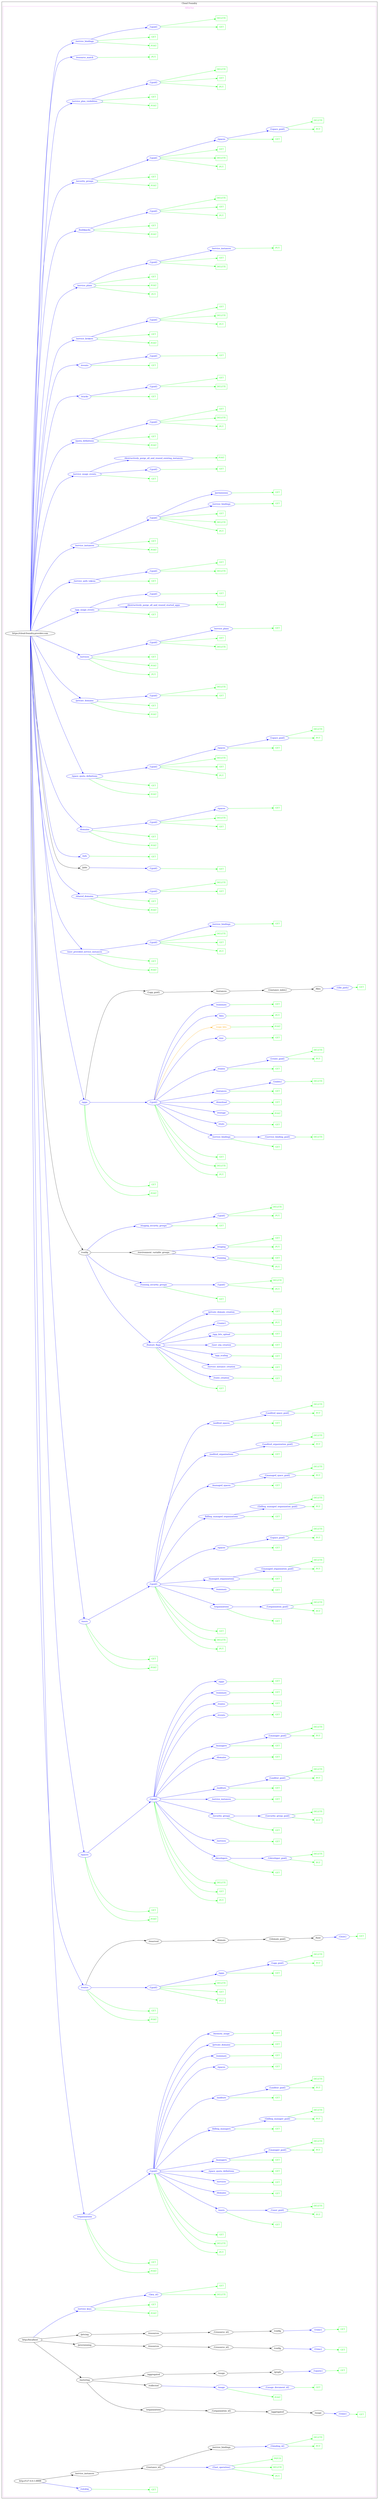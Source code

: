 digraph Cloud_Computing_REST_APIs {
rankdir="LR";
subgraph cluster_0 {
label="Cloud Foundry"
color=black
fontcolor=black
subgraph cluster_1 {
label="AllInOne"
color=violet
fontcolor=violet
subgraph cluster_2 {
label=""
color=white
fontcolor=white
node2 [label="https://cloud-foundry.provider.com", shape="ellipse", color="black", fontcolor="black"]
node2 -> node3 [color="blue", fontcolor="blue"]
subgraph cluster_3 {
label=""
color=white
fontcolor=white
node3 [label="/organizations", shape="ellipse", color="blue", fontcolor="blue"]
node3 -> node4 [color="green", fontcolor="green"]
subgraph cluster_4 {
label=""
color=white
fontcolor=white
node4 [label="POST", shape="box", color="green", fontcolor="green"]
}
node3 -> node5 [color="green", fontcolor="green"]
subgraph cluster_5 {
label=""
color=white
fontcolor=white
node5 [label="GET", shape="box", color="green", fontcolor="green"]
}
node3 -> node6 [color="blue", fontcolor="blue"]
subgraph cluster_6 {
label=""
color=white
fontcolor=white
node6 [label="/{guid}", shape="ellipse", color="blue", fontcolor="blue"]
node6 -> node7 [color="green", fontcolor="green"]
subgraph cluster_7 {
label=""
color=white
fontcolor=white
node7 [label="PUT", shape="box", color="green", fontcolor="green"]
}
node6 -> node8 [color="green", fontcolor="green"]
subgraph cluster_8 {
label=""
color=white
fontcolor=white
node8 [label="DELETE", shape="box", color="green", fontcolor="green"]
}
node6 -> node9 [color="green", fontcolor="green"]
subgraph cluster_9 {
label=""
color=white
fontcolor=white
node9 [label="GET", shape="box", color="green", fontcolor="green"]
}
node6 -> node10 [color="blue", fontcolor="blue"]
subgraph cluster_10 {
label=""
color=white
fontcolor=white
node10 [label="/users", shape="ellipse", color="blue", fontcolor="blue"]
node10 -> node11 [color="green", fontcolor="green"]
subgraph cluster_11 {
label=""
color=white
fontcolor=white
node11 [label="GET", shape="box", color="green", fontcolor="green"]
}
node10 -> node12 [color="blue", fontcolor="blue"]
subgraph cluster_12 {
label=""
color=white
fontcolor=white
node12 [label="/{user_guid}", shape="ellipse", color="blue", fontcolor="blue"]
node12 -> node13 [color="green", fontcolor="green"]
subgraph cluster_13 {
label=""
color=white
fontcolor=white
node13 [label="PUT", shape="box", color="green", fontcolor="green"]
}
node12 -> node14 [color="green", fontcolor="green"]
subgraph cluster_14 {
label=""
color=white
fontcolor=white
node14 [label="DELETE", shape="box", color="green", fontcolor="green"]
}
}
}
node6 -> node15 [color="blue", fontcolor="blue"]
subgraph cluster_15 {
label=""
color=white
fontcolor=white
node15 [label="/domains", shape="ellipse", color="blue", fontcolor="blue"]
node15 -> node16 [color="green", fontcolor="green"]
subgraph cluster_16 {
label=""
color=white
fontcolor=white
node16 [label="GET", shape="box", color="green", fontcolor="green"]
}
}
node6 -> node17 [color="blue", fontcolor="blue"]
subgraph cluster_17 {
label=""
color=white
fontcolor=white
node17 [label="/services", shape="ellipse", color="blue", fontcolor="blue"]
node17 -> node18 [color="green", fontcolor="green"]
subgraph cluster_18 {
label=""
color=white
fontcolor=white
node18 [label="GET", shape="box", color="green", fontcolor="green"]
}
}
node6 -> node19 [color="blue", fontcolor="blue"]
subgraph cluster_19 {
label=""
color=white
fontcolor=white
node19 [label="/space_quota_definitions", shape="ellipse", color="blue", fontcolor="blue"]
node19 -> node20 [color="green", fontcolor="green"]
subgraph cluster_20 {
label=""
color=white
fontcolor=white
node20 [label="GET", shape="box", color="green", fontcolor="green"]
}
}
node6 -> node21 [color="blue", fontcolor="blue"]
subgraph cluster_21 {
label=""
color=white
fontcolor=white
node21 [label="/managers", shape="ellipse", color="blue", fontcolor="blue"]
node21 -> node22 [color="green", fontcolor="green"]
subgraph cluster_22 {
label=""
color=white
fontcolor=white
node22 [label="GET", shape="box", color="green", fontcolor="green"]
}
node21 -> node23 [color="blue", fontcolor="blue"]
subgraph cluster_23 {
label=""
color=white
fontcolor=white
node23 [label="/{manager_guid}", shape="ellipse", color="blue", fontcolor="blue"]
node23 -> node24 [color="green", fontcolor="green"]
subgraph cluster_24 {
label=""
color=white
fontcolor=white
node24 [label="PUT", shape="box", color="green", fontcolor="green"]
}
node23 -> node25 [color="green", fontcolor="green"]
subgraph cluster_25 {
label=""
color=white
fontcolor=white
node25 [label="DELETE", shape="box", color="green", fontcolor="green"]
}
}
}
node6 -> node26 [color="blue", fontcolor="blue"]
subgraph cluster_26 {
label=""
color=white
fontcolor=white
node26 [label="/billing_managers", shape="ellipse", color="blue", fontcolor="blue"]
node26 -> node27 [color="green", fontcolor="green"]
subgraph cluster_27 {
label=""
color=white
fontcolor=white
node27 [label="GET", shape="box", color="green", fontcolor="green"]
}
node26 -> node28 [color="blue", fontcolor="blue"]
subgraph cluster_28 {
label=""
color=white
fontcolor=white
node28 [label="/{billing_manager_guid}", shape="ellipse", color="blue", fontcolor="blue"]
node28 -> node29 [color="green", fontcolor="green"]
subgraph cluster_29 {
label=""
color=white
fontcolor=white
node29 [label="PUT", shape="box", color="green", fontcolor="green"]
}
node28 -> node30 [color="green", fontcolor="green"]
subgraph cluster_30 {
label=""
color=white
fontcolor=white
node30 [label="DELETE", shape="box", color="green", fontcolor="green"]
}
}
}
node6 -> node31 [color="blue", fontcolor="blue"]
subgraph cluster_31 {
label=""
color=white
fontcolor=white
node31 [label="/auditors", shape="ellipse", color="blue", fontcolor="blue"]
node31 -> node32 [color="green", fontcolor="green"]
subgraph cluster_32 {
label=""
color=white
fontcolor=white
node32 [label="GET", shape="box", color="green", fontcolor="green"]
}
node31 -> node33 [color="blue", fontcolor="blue"]
subgraph cluster_33 {
label=""
color=white
fontcolor=white
node33 [label="/{auditor_guid}", shape="ellipse", color="blue", fontcolor="blue"]
node33 -> node34 [color="green", fontcolor="green"]
subgraph cluster_34 {
label=""
color=white
fontcolor=white
node34 [label="PUT", shape="box", color="green", fontcolor="green"]
}
node33 -> node35 [color="green", fontcolor="green"]
subgraph cluster_35 {
label=""
color=white
fontcolor=white
node35 [label="DELETE", shape="box", color="green", fontcolor="green"]
}
}
}
node6 -> node36 [color="blue", fontcolor="blue"]
subgraph cluster_36 {
label=""
color=white
fontcolor=white
node36 [label="/spaces", shape="ellipse", color="blue", fontcolor="blue"]
node36 -> node37 [color="green", fontcolor="green"]
subgraph cluster_37 {
label=""
color=white
fontcolor=white
node37 [label="GET", shape="box", color="green", fontcolor="green"]
}
}
node6 -> node38 [color="blue", fontcolor="blue"]
subgraph cluster_38 {
label=""
color=white
fontcolor=white
node38 [label="/summary", shape="ellipse", color="blue", fontcolor="blue"]
node38 -> node39 [color="green", fontcolor="green"]
subgraph cluster_39 {
label=""
color=white
fontcolor=white
node39 [label="GET", shape="box", color="green", fontcolor="green"]
}
}
node6 -> node40 [color="blue", fontcolor="blue"]
subgraph cluster_40 {
label=""
color=white
fontcolor=white
node40 [label="/private_domains", shape="ellipse", color="blue", fontcolor="blue"]
node40 -> node41 [color="green", fontcolor="green"]
subgraph cluster_41 {
label=""
color=white
fontcolor=white
node41 [label="GET", shape="box", color="green", fontcolor="green"]
}
}
node6 -> node42 [color="blue", fontcolor="blue"]
subgraph cluster_42 {
label=""
color=white
fontcolor=white
node42 [label="/memory_usage", shape="ellipse", color="blue", fontcolor="blue"]
node42 -> node43 [color="green", fontcolor="green"]
subgraph cluster_43 {
label=""
color=white
fontcolor=white
node43 [label="GET", shape="box", color="green", fontcolor="green"]
}
}
}
}
node2 -> node44 [color="blue", fontcolor="blue"]
subgraph cluster_44 {
label=""
color=white
fontcolor=white
node44 [label="/routes", shape="ellipse", color="blue", fontcolor="blue"]
node44 -> node45 [color="green", fontcolor="green"]
subgraph cluster_45 {
label=""
color=white
fontcolor=white
node45 [label="POST", shape="box", color="green", fontcolor="green"]
}
node44 -> node46 [color="green", fontcolor="green"]
subgraph cluster_46 {
label=""
color=white
fontcolor=white
node46 [label="GET", shape="box", color="green", fontcolor="green"]
}
node44 -> node47 [color="blue", fontcolor="blue"]
subgraph cluster_47 {
label=""
color=white
fontcolor=white
node47 [label="/{guid}", shape="ellipse", color="blue", fontcolor="blue"]
node47 -> node48 [color="green", fontcolor="green"]
subgraph cluster_48 {
label=""
color=white
fontcolor=white
node48 [label="PUT", shape="box", color="green", fontcolor="green"]
}
node47 -> node49 [color="green", fontcolor="green"]
subgraph cluster_49 {
label=""
color=white
fontcolor=white
node49 [label="GET", shape="box", color="green", fontcolor="green"]
}
node47 -> node50 [color="green", fontcolor="green"]
subgraph cluster_50 {
label=""
color=white
fontcolor=white
node50 [label="DELETE", shape="box", color="green", fontcolor="green"]
}
node47 -> node51 [color="blue", fontcolor="blue"]
subgraph cluster_51 {
label=""
color=white
fontcolor=white
node51 [label="/apps", shape="ellipse", color="blue", fontcolor="blue"]
node51 -> node52 [color="green", fontcolor="green"]
subgraph cluster_52 {
label=""
color=white
fontcolor=white
node52 [label="GET", shape="box", color="green", fontcolor="green"]
}
node51 -> node53 [color="blue", fontcolor="blue"]
subgraph cluster_53 {
label=""
color=white
fontcolor=white
node53 [label="/{app_guid}", shape="ellipse", color="blue", fontcolor="blue"]
node53 -> node54 [color="green", fontcolor="green"]
subgraph cluster_54 {
label=""
color=white
fontcolor=white
node54 [label="PUT", shape="box", color="green", fontcolor="green"]
}
node53 -> node55 [color="green", fontcolor="green"]
subgraph cluster_55 {
label=""
color=white
fontcolor=white
node55 [label="DELETE", shape="box", color="green", fontcolor="green"]
}
}
}
}
node44 -> node56 [color="black", fontcolor="black"]
subgraph cluster_56 {
label=""
color=white
fontcolor=white
node56 [label="/reserved", shape="ellipse", color="black", fontcolor="black"]
node56 -> node57 [color="black", fontcolor="black"]
subgraph cluster_57 {
label=""
color=white
fontcolor=white
node57 [label="/domain", shape="ellipse", color="black", fontcolor="black"]
node57 -> node58 [color="black", fontcolor="black"]
subgraph cluster_58 {
label=""
color=white
fontcolor=white
node58 [label="/{domain_guid}", shape="ellipse", color="black", fontcolor="black"]
node58 -> node59 [color="black", fontcolor="black"]
subgraph cluster_59 {
label=""
color=white
fontcolor=white
node59 [label="/host", shape="ellipse", color="black", fontcolor="black"]
node59 -> node60 [color="blue", fontcolor="blue"]
subgraph cluster_60 {
label=""
color=white
fontcolor=white
node60 [label="/{host}", shape="ellipse", color="blue", fontcolor="blue"]
node60 -> node61 [color="green", fontcolor="green"]
subgraph cluster_61 {
label=""
color=white
fontcolor=white
node61 [label="GET", shape="box", color="green", fontcolor="green"]
}
}
}
}
}
}
}
node2 -> node62 [color="blue", fontcolor="blue"]
subgraph cluster_62 {
label=""
color=white
fontcolor=white
node62 [label="/spaces", shape="ellipse", color="blue", fontcolor="blue"]
node62 -> node63 [color="green", fontcolor="green"]
subgraph cluster_63 {
label=""
color=white
fontcolor=white
node63 [label="POST", shape="box", color="green", fontcolor="green"]
}
node62 -> node64 [color="green", fontcolor="green"]
subgraph cluster_64 {
label=""
color=white
fontcolor=white
node64 [label="GET", shape="box", color="green", fontcolor="green"]
}
node62 -> node65 [color="blue", fontcolor="blue"]
subgraph cluster_65 {
label=""
color=white
fontcolor=white
node65 [label="/{guid}", shape="ellipse", color="blue", fontcolor="blue"]
node65 -> node66 [color="green", fontcolor="green"]
subgraph cluster_66 {
label=""
color=white
fontcolor=white
node66 [label="PUT", shape="box", color="green", fontcolor="green"]
}
node65 -> node67 [color="green", fontcolor="green"]
subgraph cluster_67 {
label=""
color=white
fontcolor=white
node67 [label="GET", shape="box", color="green", fontcolor="green"]
}
node65 -> node68 [color="green", fontcolor="green"]
subgraph cluster_68 {
label=""
color=white
fontcolor=white
node68 [label="DELETE", shape="box", color="green", fontcolor="green"]
}
node65 -> node69 [color="blue", fontcolor="blue"]
subgraph cluster_69 {
label=""
color=white
fontcolor=white
node69 [label="/developers", shape="ellipse", color="blue", fontcolor="blue"]
node69 -> node70 [color="green", fontcolor="green"]
subgraph cluster_70 {
label=""
color=white
fontcolor=white
node70 [label="GET", shape="box", color="green", fontcolor="green"]
}
node69 -> node71 [color="blue", fontcolor="blue"]
subgraph cluster_71 {
label=""
color=white
fontcolor=white
node71 [label="/{developer_guid}", shape="ellipse", color="blue", fontcolor="blue"]
node71 -> node72 [color="green", fontcolor="green"]
subgraph cluster_72 {
label=""
color=white
fontcolor=white
node72 [label="PUT", shape="box", color="green", fontcolor="green"]
}
node71 -> node73 [color="green", fontcolor="green"]
subgraph cluster_73 {
label=""
color=white
fontcolor=white
node73 [label="DELETE", shape="box", color="green", fontcolor="green"]
}
}
}
node65 -> node74 [color="blue", fontcolor="blue"]
subgraph cluster_74 {
label=""
color=white
fontcolor=white
node74 [label="/services", shape="ellipse", color="blue", fontcolor="blue"]
node74 -> node75 [color="green", fontcolor="green"]
subgraph cluster_75 {
label=""
color=white
fontcolor=white
node75 [label="GET", shape="box", color="green", fontcolor="green"]
}
}
node65 -> node76 [color="blue", fontcolor="blue"]
subgraph cluster_76 {
label=""
color=white
fontcolor=white
node76 [label="/security_groups", shape="ellipse", color="blue", fontcolor="blue"]
node76 -> node77 [color="green", fontcolor="green"]
subgraph cluster_77 {
label=""
color=white
fontcolor=white
node77 [label="GET", shape="box", color="green", fontcolor="green"]
}
node76 -> node78 [color="blue", fontcolor="blue"]
subgraph cluster_78 {
label=""
color=white
fontcolor=white
node78 [label="/{security_group_guid}", shape="ellipse", color="blue", fontcolor="blue"]
node78 -> node79 [color="green", fontcolor="green"]
subgraph cluster_79 {
label=""
color=white
fontcolor=white
node79 [label="PUT", shape="box", color="green", fontcolor="green"]
}
node78 -> node80 [color="green", fontcolor="green"]
subgraph cluster_80 {
label=""
color=white
fontcolor=white
node80 [label="DELETE", shape="box", color="green", fontcolor="green"]
}
}
}
node65 -> node81 [color="blue", fontcolor="blue"]
subgraph cluster_81 {
label=""
color=white
fontcolor=white
node81 [label="/service_instances", shape="ellipse", color="blue", fontcolor="blue"]
node81 -> node82 [color="green", fontcolor="green"]
subgraph cluster_82 {
label=""
color=white
fontcolor=white
node82 [label="GET", shape="box", color="green", fontcolor="green"]
}
}
node65 -> node83 [color="blue", fontcolor="blue"]
subgraph cluster_83 {
label=""
color=white
fontcolor=white
node83 [label="/auditors", shape="ellipse", color="blue", fontcolor="blue"]
node83 -> node84 [color="green", fontcolor="green"]
subgraph cluster_84 {
label=""
color=white
fontcolor=white
node84 [label="GET", shape="box", color="green", fontcolor="green"]
}
node83 -> node85 [color="blue", fontcolor="blue"]
subgraph cluster_85 {
label=""
color=white
fontcolor=white
node85 [label="/{auditor_guid}", shape="ellipse", color="blue", fontcolor="blue"]
node85 -> node86 [color="green", fontcolor="green"]
subgraph cluster_86 {
label=""
color=white
fontcolor=white
node86 [label="PUT", shape="box", color="green", fontcolor="green"]
}
node85 -> node87 [color="green", fontcolor="green"]
subgraph cluster_87 {
label=""
color=white
fontcolor=white
node87 [label="DELETE", shape="box", color="green", fontcolor="green"]
}
}
}
node65 -> node88 [color="blue", fontcolor="blue"]
subgraph cluster_88 {
label=""
color=white
fontcolor=white
node88 [label="/domains", shape="ellipse", color="blue", fontcolor="blue"]
node88 -> node89 [color="green", fontcolor="green"]
subgraph cluster_89 {
label=""
color=white
fontcolor=white
node89 [label="GET", shape="box", color="green", fontcolor="green"]
}
}
node65 -> node90 [color="blue", fontcolor="blue"]
subgraph cluster_90 {
label=""
color=white
fontcolor=white
node90 [label="/managers", shape="ellipse", color="blue", fontcolor="blue"]
node90 -> node91 [color="green", fontcolor="green"]
subgraph cluster_91 {
label=""
color=white
fontcolor=white
node91 [label="GET", shape="box", color="green", fontcolor="green"]
}
node90 -> node92 [color="blue", fontcolor="blue"]
subgraph cluster_92 {
label=""
color=white
fontcolor=white
node92 [label="/{manager_guid}", shape="ellipse", color="blue", fontcolor="blue"]
node92 -> node93 [color="green", fontcolor="green"]
subgraph cluster_93 {
label=""
color=white
fontcolor=white
node93 [label="PUT", shape="box", color="green", fontcolor="green"]
}
node92 -> node94 [color="green", fontcolor="green"]
subgraph cluster_94 {
label=""
color=white
fontcolor=white
node94 [label="DELETE", shape="box", color="green", fontcolor="green"]
}
}
}
node65 -> node95 [color="blue", fontcolor="blue"]
subgraph cluster_95 {
label=""
color=white
fontcolor=white
node95 [label="/events", shape="ellipse", color="blue", fontcolor="blue"]
node95 -> node96 [color="green", fontcolor="green"]
subgraph cluster_96 {
label=""
color=white
fontcolor=white
node96 [label="GET", shape="box", color="green", fontcolor="green"]
}
}
node65 -> node97 [color="blue", fontcolor="blue"]
subgraph cluster_97 {
label=""
color=white
fontcolor=white
node97 [label="/routes", shape="ellipse", color="blue", fontcolor="blue"]
node97 -> node98 [color="green", fontcolor="green"]
subgraph cluster_98 {
label=""
color=white
fontcolor=white
node98 [label="GET", shape="box", color="green", fontcolor="green"]
}
}
node65 -> node99 [color="blue", fontcolor="blue"]
subgraph cluster_99 {
label=""
color=white
fontcolor=white
node99 [label="/summary", shape="ellipse", color="blue", fontcolor="blue"]
node99 -> node100 [color="green", fontcolor="green"]
subgraph cluster_100 {
label=""
color=white
fontcolor=white
node100 [label="GET", shape="box", color="green", fontcolor="green"]
}
}
node65 -> node101 [color="blue", fontcolor="blue"]
subgraph cluster_101 {
label=""
color=white
fontcolor=white
node101 [label="/apps", shape="ellipse", color="blue", fontcolor="blue"]
node101 -> node102 [color="green", fontcolor="green"]
subgraph cluster_102 {
label=""
color=white
fontcolor=white
node102 [label="GET", shape="box", color="green", fontcolor="green"]
}
}
}
}
node2 -> node103 [color="blue", fontcolor="blue"]
subgraph cluster_103 {
label=""
color=white
fontcolor=white
node103 [label="/users", shape="ellipse", color="blue", fontcolor="blue"]
node103 -> node104 [color="green", fontcolor="green"]
subgraph cluster_104 {
label=""
color=white
fontcolor=white
node104 [label="POST", shape="box", color="green", fontcolor="green"]
}
node103 -> node105 [color="green", fontcolor="green"]
subgraph cluster_105 {
label=""
color=white
fontcolor=white
node105 [label="GET", shape="box", color="green", fontcolor="green"]
}
node103 -> node106 [color="blue", fontcolor="blue"]
subgraph cluster_106 {
label=""
color=white
fontcolor=white
node106 [label="/{guid}", shape="ellipse", color="blue", fontcolor="blue"]
node106 -> node107 [color="green", fontcolor="green"]
subgraph cluster_107 {
label=""
color=white
fontcolor=white
node107 [label="PUT", shape="box", color="green", fontcolor="green"]
}
node106 -> node108 [color="green", fontcolor="green"]
subgraph cluster_108 {
label=""
color=white
fontcolor=white
node108 [label="DELETE", shape="box", color="green", fontcolor="green"]
}
node106 -> node109 [color="green", fontcolor="green"]
subgraph cluster_109 {
label=""
color=white
fontcolor=white
node109 [label="GET", shape="box", color="green", fontcolor="green"]
}
node106 -> node110 [color="blue", fontcolor="blue"]
subgraph cluster_110 {
label=""
color=white
fontcolor=white
node110 [label="/organizations", shape="ellipse", color="blue", fontcolor="blue"]
node110 -> node111 [color="green", fontcolor="green"]
subgraph cluster_111 {
label=""
color=white
fontcolor=white
node111 [label="GET", shape="box", color="green", fontcolor="green"]
}
node110 -> node112 [color="blue", fontcolor="blue"]
subgraph cluster_112 {
label=""
color=white
fontcolor=white
node112 [label="/{organization_guid}", shape="ellipse", color="blue", fontcolor="blue"]
node112 -> node113 [color="green", fontcolor="green"]
subgraph cluster_113 {
label=""
color=white
fontcolor=white
node113 [label="PUT", shape="box", color="green", fontcolor="green"]
}
node112 -> node114 [color="green", fontcolor="green"]
subgraph cluster_114 {
label=""
color=white
fontcolor=white
node114 [label="DELETE", shape="box", color="green", fontcolor="green"]
}
}
}
node106 -> node115 [color="blue", fontcolor="blue"]
subgraph cluster_115 {
label=""
color=white
fontcolor=white
node115 [label="/summary", shape="ellipse", color="blue", fontcolor="blue"]
node115 -> node116 [color="green", fontcolor="green"]
subgraph cluster_116 {
label=""
color=white
fontcolor=white
node116 [label="GET", shape="box", color="green", fontcolor="green"]
}
}
node106 -> node117 [color="blue", fontcolor="blue"]
subgraph cluster_117 {
label=""
color=white
fontcolor=white
node117 [label="/managed_organizations", shape="ellipse", color="blue", fontcolor="blue"]
node117 -> node118 [color="green", fontcolor="green"]
subgraph cluster_118 {
label=""
color=white
fontcolor=white
node118 [label="GET", shape="box", color="green", fontcolor="green"]
}
node117 -> node119 [color="blue", fontcolor="blue"]
subgraph cluster_119 {
label=""
color=white
fontcolor=white
node119 [label="/{managed_organization_guid}", shape="ellipse", color="blue", fontcolor="blue"]
node119 -> node120 [color="green", fontcolor="green"]
subgraph cluster_120 {
label=""
color=white
fontcolor=white
node120 [label="PUT", shape="box", color="green", fontcolor="green"]
}
node119 -> node121 [color="green", fontcolor="green"]
subgraph cluster_121 {
label=""
color=white
fontcolor=white
node121 [label="DELETE", shape="box", color="green", fontcolor="green"]
}
}
}
node106 -> node122 [color="blue", fontcolor="blue"]
subgraph cluster_122 {
label=""
color=white
fontcolor=white
node122 [label="/spaces", shape="ellipse", color="blue", fontcolor="blue"]
node122 -> node123 [color="green", fontcolor="green"]
subgraph cluster_123 {
label=""
color=white
fontcolor=white
node123 [label="GET", shape="box", color="green", fontcolor="green"]
}
node122 -> node124 [color="blue", fontcolor="blue"]
subgraph cluster_124 {
label=""
color=white
fontcolor=white
node124 [label="/{space_guid}", shape="ellipse", color="blue", fontcolor="blue"]
node124 -> node125 [color="green", fontcolor="green"]
subgraph cluster_125 {
label=""
color=white
fontcolor=white
node125 [label="PUT", shape="box", color="green", fontcolor="green"]
}
node124 -> node126 [color="green", fontcolor="green"]
subgraph cluster_126 {
label=""
color=white
fontcolor=white
node126 [label="DELETE", shape="box", color="green", fontcolor="green"]
}
}
}
node106 -> node127 [color="blue", fontcolor="blue"]
subgraph cluster_127 {
label=""
color=white
fontcolor=white
node127 [label="/billing_managed_organizations", shape="ellipse", color="blue", fontcolor="blue"]
node127 -> node128 [color="green", fontcolor="green"]
subgraph cluster_128 {
label=""
color=white
fontcolor=white
node128 [label="GET", shape="box", color="green", fontcolor="green"]
}
node127 -> node129 [color="blue", fontcolor="blue"]
subgraph cluster_129 {
label=""
color=white
fontcolor=white
node129 [label="/{billing_managed_organization_guid}", shape="ellipse", color="blue", fontcolor="blue"]
node129 -> node130 [color="green", fontcolor="green"]
subgraph cluster_130 {
label=""
color=white
fontcolor=white
node130 [label="PUT", shape="box", color="green", fontcolor="green"]
}
node129 -> node131 [color="green", fontcolor="green"]
subgraph cluster_131 {
label=""
color=white
fontcolor=white
node131 [label="DELETE", shape="box", color="green", fontcolor="green"]
}
}
}
node106 -> node132 [color="blue", fontcolor="blue"]
subgraph cluster_132 {
label=""
color=white
fontcolor=white
node132 [label="/managed_spaces", shape="ellipse", color="blue", fontcolor="blue"]
node132 -> node133 [color="green", fontcolor="green"]
subgraph cluster_133 {
label=""
color=white
fontcolor=white
node133 [label="GET", shape="box", color="green", fontcolor="green"]
}
node132 -> node134 [color="blue", fontcolor="blue"]
subgraph cluster_134 {
label=""
color=white
fontcolor=white
node134 [label="/{managed_space_guid}", shape="ellipse", color="blue", fontcolor="blue"]
node134 -> node135 [color="green", fontcolor="green"]
subgraph cluster_135 {
label=""
color=white
fontcolor=white
node135 [label="PUT", shape="box", color="green", fontcolor="green"]
}
node134 -> node136 [color="green", fontcolor="green"]
subgraph cluster_136 {
label=""
color=white
fontcolor=white
node136 [label="DELETE", shape="box", color="green", fontcolor="green"]
}
}
}
node106 -> node137 [color="blue", fontcolor="blue"]
subgraph cluster_137 {
label=""
color=white
fontcolor=white
node137 [label="/audited_organizations", shape="ellipse", color="blue", fontcolor="blue"]
node137 -> node138 [color="green", fontcolor="green"]
subgraph cluster_138 {
label=""
color=white
fontcolor=white
node138 [label="GET", shape="box", color="green", fontcolor="green"]
}
node137 -> node139 [color="blue", fontcolor="blue"]
subgraph cluster_139 {
label=""
color=white
fontcolor=white
node139 [label="/{audited_organization_guid}", shape="ellipse", color="blue", fontcolor="blue"]
node139 -> node140 [color="green", fontcolor="green"]
subgraph cluster_140 {
label=""
color=white
fontcolor=white
node140 [label="PUT", shape="box", color="green", fontcolor="green"]
}
node139 -> node141 [color="green", fontcolor="green"]
subgraph cluster_141 {
label=""
color=white
fontcolor=white
node141 [label="DELETE", shape="box", color="green", fontcolor="green"]
}
}
}
node106 -> node142 [color="blue", fontcolor="blue"]
subgraph cluster_142 {
label=""
color=white
fontcolor=white
node142 [label="/audited_spaces", shape="ellipse", color="blue", fontcolor="blue"]
node142 -> node143 [color="green", fontcolor="green"]
subgraph cluster_143 {
label=""
color=white
fontcolor=white
node143 [label="GET", shape="box", color="green", fontcolor="green"]
}
node142 -> node144 [color="blue", fontcolor="blue"]
subgraph cluster_144 {
label=""
color=white
fontcolor=white
node144 [label="/{audited_space_guid}", shape="ellipse", color="blue", fontcolor="blue"]
node144 -> node145 [color="green", fontcolor="green"]
subgraph cluster_145 {
label=""
color=white
fontcolor=white
node145 [label="PUT", shape="box", color="green", fontcolor="green"]
}
node144 -> node146 [color="green", fontcolor="green"]
subgraph cluster_146 {
label=""
color=white
fontcolor=white
node146 [label="DELETE", shape="box", color="green", fontcolor="green"]
}
}
}
}
}
node2 -> node147 [color="black", fontcolor="black"]
subgraph cluster_147 {
label=""
color=white
fontcolor=white
node147 [label="/config", shape="ellipse", color="black", fontcolor="black"]
node147 -> node148 [color="blue", fontcolor="blue"]
subgraph cluster_148 {
label=""
color=white
fontcolor=white
node148 [label="/feature_flags", shape="ellipse", color="blue", fontcolor="blue"]
node148 -> node149 [color="green", fontcolor="green"]
subgraph cluster_149 {
label=""
color=white
fontcolor=white
node149 [label="GET", shape="box", color="green", fontcolor="green"]
}
node148 -> node150 [color="blue", fontcolor="blue"]
subgraph cluster_150 {
label=""
color=white
fontcolor=white
node150 [label="/route_creation", shape="ellipse", color="blue", fontcolor="blue"]
node150 -> node151 [color="green", fontcolor="green"]
subgraph cluster_151 {
label=""
color=white
fontcolor=white
node151 [label="GET", shape="box", color="green", fontcolor="green"]
}
}
node148 -> node152 [color="blue", fontcolor="blue"]
subgraph cluster_152 {
label=""
color=white
fontcolor=white
node152 [label="/service_instance_creation", shape="ellipse", color="blue", fontcolor="blue"]
node152 -> node153 [color="green", fontcolor="green"]
subgraph cluster_153 {
label=""
color=white
fontcolor=white
node153 [label="GET", shape="box", color="green", fontcolor="green"]
}
}
node148 -> node154 [color="blue", fontcolor="blue"]
subgraph cluster_154 {
label=""
color=white
fontcolor=white
node154 [label="/app_scaling", shape="ellipse", color="blue", fontcolor="blue"]
node154 -> node155 [color="green", fontcolor="green"]
subgraph cluster_155 {
label=""
color=white
fontcolor=white
node155 [label="GET", shape="box", color="green", fontcolor="green"]
}
}
node148 -> node156 [color="blue", fontcolor="blue"]
subgraph cluster_156 {
label=""
color=white
fontcolor=white
node156 [label="/user_org_creation", shape="ellipse", color="blue", fontcolor="blue"]
node156 -> node157 [color="green", fontcolor="green"]
subgraph cluster_157 {
label=""
color=white
fontcolor=white
node157 [label="GET", shape="box", color="green", fontcolor="green"]
}
}
node148 -> node158 [color="blue", fontcolor="blue"]
subgraph cluster_158 {
label=""
color=white
fontcolor=white
node158 [label="/app_bits_upload", shape="ellipse", color="blue", fontcolor="blue"]
node158 -> node159 [color="green", fontcolor="green"]
subgraph cluster_159 {
label=""
color=white
fontcolor=white
node159 [label="GET", shape="box", color="green", fontcolor="green"]
}
}
node148 -> node160 [color="blue", fontcolor="blue"]
subgraph cluster_160 {
label=""
color=white
fontcolor=white
node160 [label="/{name}", shape="ellipse", color="blue", fontcolor="blue"]
node160 -> node161 [color="green", fontcolor="green"]
subgraph cluster_161 {
label=""
color=white
fontcolor=white
node161 [label="PUT", shape="box", color="green", fontcolor="green"]
}
}
node148 -> node162 [color="blue", fontcolor="blue"]
subgraph cluster_162 {
label=""
color=white
fontcolor=white
node162 [label="/private_domain_creation", shape="ellipse", color="blue", fontcolor="blue"]
node162 -> node163 [color="green", fontcolor="green"]
subgraph cluster_163 {
label=""
color=white
fontcolor=white
node163 [label="GET", shape="box", color="green", fontcolor="green"]
}
}
}
node147 -> node164 [color="blue", fontcolor="blue"]
subgraph cluster_164 {
label=""
color=white
fontcolor=white
node164 [label="/running_security_groups", shape="ellipse", color="blue", fontcolor="blue"]
node164 -> node165 [color="green", fontcolor="green"]
subgraph cluster_165 {
label=""
color=white
fontcolor=white
node165 [label="GET", shape="box", color="green", fontcolor="green"]
}
node164 -> node166 [color="blue", fontcolor="blue"]
subgraph cluster_166 {
label=""
color=white
fontcolor=white
node166 [label="/{guid}", shape="ellipse", color="blue", fontcolor="blue"]
node166 -> node167 [color="green", fontcolor="green"]
subgraph cluster_167 {
label=""
color=white
fontcolor=white
node167 [label="PUT", shape="box", color="green", fontcolor="green"]
}
node166 -> node168 [color="green", fontcolor="green"]
subgraph cluster_168 {
label=""
color=white
fontcolor=white
node168 [label="DELETE", shape="box", color="green", fontcolor="green"]
}
}
}
node147 -> node169 [color="black", fontcolor="black"]
subgraph cluster_169 {
label=""
color=white
fontcolor=white
node169 [label="/environment_variable_groups", shape="ellipse", color="black", fontcolor="black"]
node169 -> node170 [color="blue", fontcolor="blue"]
subgraph cluster_170 {
label=""
color=white
fontcolor=white
node170 [label="/running", shape="ellipse", color="blue", fontcolor="blue"]
node170 -> node171 [color="green", fontcolor="green"]
subgraph cluster_171 {
label=""
color=white
fontcolor=white
node171 [label="PUT", shape="box", color="green", fontcolor="green"]
}
node170 -> node172 [color="green", fontcolor="green"]
subgraph cluster_172 {
label=""
color=white
fontcolor=white
node172 [label="GET", shape="box", color="green", fontcolor="green"]
}
}
node169 -> node173 [color="blue", fontcolor="blue"]
subgraph cluster_173 {
label=""
color=white
fontcolor=white
node173 [label="/staging", shape="ellipse", color="blue", fontcolor="blue"]
node173 -> node174 [color="green", fontcolor="green"]
subgraph cluster_174 {
label=""
color=white
fontcolor=white
node174 [label="PUT", shape="box", color="green", fontcolor="green"]
}
node173 -> node175 [color="green", fontcolor="green"]
subgraph cluster_175 {
label=""
color=white
fontcolor=white
node175 [label="GET", shape="box", color="green", fontcolor="green"]
}
}
}
node147 -> node176 [color="blue", fontcolor="blue"]
subgraph cluster_176 {
label=""
color=white
fontcolor=white
node176 [label="/staging_security_groups", shape="ellipse", color="blue", fontcolor="blue"]
node176 -> node177 [color="green", fontcolor="green"]
subgraph cluster_177 {
label=""
color=white
fontcolor=white
node177 [label="GET", shape="box", color="green", fontcolor="green"]
}
node176 -> node178 [color="blue", fontcolor="blue"]
subgraph cluster_178 {
label=""
color=white
fontcolor=white
node178 [label="/{guid}", shape="ellipse", color="blue", fontcolor="blue"]
node178 -> node179 [color="green", fontcolor="green"]
subgraph cluster_179 {
label=""
color=white
fontcolor=white
node179 [label="PUT", shape="box", color="green", fontcolor="green"]
}
node178 -> node180 [color="green", fontcolor="green"]
subgraph cluster_180 {
label=""
color=white
fontcolor=white
node180 [label="DELETE", shape="box", color="green", fontcolor="green"]
}
}
}
}
node2 -> node181 [color="blue", fontcolor="blue"]
subgraph cluster_181 {
label=""
color=white
fontcolor=white
node181 [label="/apps", shape="ellipse", color="blue", fontcolor="blue"]
node181 -> node182 [color="green", fontcolor="green"]
subgraph cluster_182 {
label=""
color=white
fontcolor=white
node182 [label="POST", shape="box", color="green", fontcolor="green"]
}
node181 -> node183 [color="green", fontcolor="green"]
subgraph cluster_183 {
label=""
color=white
fontcolor=white
node183 [label="GET", shape="box", color="green", fontcolor="green"]
}
node181 -> node184 [color="blue", fontcolor="blue"]
subgraph cluster_184 {
label=""
color=white
fontcolor=white
node184 [label="/{guid}", shape="ellipse", color="blue", fontcolor="blue"]
node184 -> node185 [color="green", fontcolor="green"]
subgraph cluster_185 {
label=""
color=white
fontcolor=white
node185 [label="PUT", shape="box", color="green", fontcolor="green"]
}
node184 -> node186 [color="green", fontcolor="green"]
subgraph cluster_186 {
label=""
color=white
fontcolor=white
node186 [label="DELETE", shape="box", color="green", fontcolor="green"]
}
node184 -> node187 [color="green", fontcolor="green"]
subgraph cluster_187 {
label=""
color=white
fontcolor=white
node187 [label="GET", shape="box", color="green", fontcolor="green"]
}
node184 -> node188 [color="blue", fontcolor="blue"]
subgraph cluster_188 {
label=""
color=white
fontcolor=white
node188 [label="/service_bindings", shape="ellipse", color="blue", fontcolor="blue"]
node188 -> node189 [color="green", fontcolor="green"]
subgraph cluster_189 {
label=""
color=white
fontcolor=white
node189 [label="GET", shape="box", color="green", fontcolor="green"]
}
node188 -> node190 [color="blue", fontcolor="blue"]
subgraph cluster_190 {
label=""
color=white
fontcolor=white
node190 [label="/{service_binding_guid}", shape="ellipse", color="blue", fontcolor="blue"]
node190 -> node191 [color="green", fontcolor="green"]
subgraph cluster_191 {
label=""
color=white
fontcolor=white
node191 [label="DELETE", shape="box", color="green", fontcolor="green"]
}
}
}
node184 -> node192 [color="blue", fontcolor="blue"]
subgraph cluster_192 {
label=""
color=white
fontcolor=white
node192 [label="/stats", shape="ellipse", color="blue", fontcolor="blue"]
node192 -> node193 [color="green", fontcolor="green"]
subgraph cluster_193 {
label=""
color=white
fontcolor=white
node193 [label="GET", shape="box", color="green", fontcolor="green"]
}
}
node184 -> node194 [color="blue", fontcolor="blue"]
subgraph cluster_194 {
label=""
color=white
fontcolor=white
node194 [label="/restage", shape="ellipse", color="blue", fontcolor="blue"]
node194 -> node195 [color="green", fontcolor="green"]
subgraph cluster_195 {
label=""
color=white
fontcolor=white
node195 [label="POST", shape="box", color="green", fontcolor="green"]
}
}
node184 -> node196 [color="blue", fontcolor="blue"]
subgraph cluster_196 {
label=""
color=white
fontcolor=white
node196 [label="/download", shape="ellipse", color="blue", fontcolor="blue"]
node196 -> node197 [color="green", fontcolor="green"]
subgraph cluster_197 {
label=""
color=white
fontcolor=white
node197 [label="GET", shape="box", color="green", fontcolor="green"]
}
}
node184 -> node198 [color="blue", fontcolor="blue"]
subgraph cluster_198 {
label=""
color=white
fontcolor=white
node198 [label="/instances", shape="ellipse", color="blue", fontcolor="blue"]
node198 -> node199 [color="green", fontcolor="green"]
subgraph cluster_199 {
label=""
color=white
fontcolor=white
node199 [label="GET", shape="box", color="green", fontcolor="green"]
}
node198 -> node200 [color="blue", fontcolor="blue"]
subgraph cluster_200 {
label=""
color=white
fontcolor=white
node200 [label="/{index}", shape="ellipse", color="blue", fontcolor="blue"]
node200 -> node201 [color="green", fontcolor="green"]
subgraph cluster_201 {
label=""
color=white
fontcolor=white
node201 [label="DELETE", shape="box", color="green", fontcolor="green"]
}
}
}
node184 -> node202 [color="blue", fontcolor="blue"]
subgraph cluster_202 {
label=""
color=white
fontcolor=white
node202 [label="/routes", shape="ellipse", color="blue", fontcolor="blue"]
node202 -> node203 [color="green", fontcolor="green"]
subgraph cluster_203 {
label=""
color=white
fontcolor=white
node203 [label="GET", shape="box", color="green", fontcolor="green"]
}
node202 -> node204 [color="blue", fontcolor="blue"]
subgraph cluster_204 {
label=""
color=white
fontcolor=white
node204 [label="/{route_guid}", shape="ellipse", color="blue", fontcolor="blue"]
node204 -> node205 [color="green", fontcolor="green"]
subgraph cluster_205 {
label=""
color=white
fontcolor=white
node205 [label="PUT", shape="box", color="green", fontcolor="green"]
}
node204 -> node206 [color="green", fontcolor="green"]
subgraph cluster_206 {
label=""
color=white
fontcolor=white
node206 [label="DELETE", shape="box", color="green", fontcolor="green"]
}
}
}
node184 -> node207 [color="blue", fontcolor="blue"]
subgraph cluster_207 {
label=""
color=white
fontcolor=white
node207 [label="/env", shape="ellipse", color="blue", fontcolor="blue"]
node207 -> node208 [color="green", fontcolor="green"]
subgraph cluster_208 {
label=""
color=white
fontcolor=white
node208 [label="GET", shape="box", color="green", fontcolor="green"]
}
}
node184 -> node209 [color="orange", fontcolor="orange"]
subgraph cluster_209 {
label=""
color=white
fontcolor=white
node209 [label="/copy_bits", shape="octagon", color="orange", fontcolor="orange"]
node209 -> node210 [color="green", fontcolor="green"]
subgraph cluster_210 {
label=""
color=white
fontcolor=white
node210 [label="POST", shape="box", color="green", fontcolor="green"]
}
}
node184 -> node211 [color="blue", fontcolor="blue"]
subgraph cluster_211 {
label=""
color=white
fontcolor=white
node211 [label="/bits", shape="ellipse", color="blue", fontcolor="blue"]
node211 -> node212 [color="green", fontcolor="green"]
subgraph cluster_212 {
label=""
color=white
fontcolor=white
node212 [label="PUT", shape="box", color="green", fontcolor="green"]
}
}
node184 -> node213 [color="blue", fontcolor="blue"]
subgraph cluster_213 {
label=""
color=white
fontcolor=white
node213 [label="/summary", shape="ellipse", color="blue", fontcolor="blue"]
node213 -> node214 [color="green", fontcolor="green"]
subgraph cluster_214 {
label=""
color=white
fontcolor=white
node214 [label="GET", shape="box", color="green", fontcolor="green"]
}
}
}
node181 -> node215 [color="black", fontcolor="black"]
subgraph cluster_215 {
label=""
color=white
fontcolor=white
node215 [label="/{app_guid}", shape="ellipse", color="black", fontcolor="black"]
node215 -> node216 [color="black", fontcolor="black"]
subgraph cluster_216 {
label=""
color=white
fontcolor=white
node216 [label="/instances", shape="ellipse", color="black", fontcolor="black"]
node216 -> node217 [color="black", fontcolor="black"]
subgraph cluster_217 {
label=""
color=white
fontcolor=white
node217 [label="/{instance_index}", shape="ellipse", color="black", fontcolor="black"]
node217 -> node218 [color="black", fontcolor="black"]
subgraph cluster_218 {
label=""
color=white
fontcolor=white
node218 [label="/files", shape="ellipse", color="black", fontcolor="black"]
node218 -> node219 [color="blue", fontcolor="blue"]
subgraph cluster_219 {
label=""
color=white
fontcolor=white
node219 [label="/{file_path}", shape="ellipse", color="blue", fontcolor="blue"]
node219 -> node220 [color="green", fontcolor="green"]
subgraph cluster_220 {
label=""
color=white
fontcolor=white
node220 [label="GET", shape="box", color="green", fontcolor="green"]
}
}
}
}
}
}
}
node2 -> node221 [color="blue", fontcolor="blue"]
subgraph cluster_221 {
label=""
color=white
fontcolor=white
node221 [label="/user_provided_service_instances", shape="ellipse", color="blue", fontcolor="blue"]
node221 -> node222 [color="green", fontcolor="green"]
subgraph cluster_222 {
label=""
color=white
fontcolor=white
node222 [label="POST", shape="box", color="green", fontcolor="green"]
}
node221 -> node223 [color="green", fontcolor="green"]
subgraph cluster_223 {
label=""
color=white
fontcolor=white
node223 [label="GET", shape="box", color="green", fontcolor="green"]
}
node221 -> node224 [color="blue", fontcolor="blue"]
subgraph cluster_224 {
label=""
color=white
fontcolor=white
node224 [label="/{guid}", shape="ellipse", color="blue", fontcolor="blue"]
node224 -> node225 [color="green", fontcolor="green"]
subgraph cluster_225 {
label=""
color=white
fontcolor=white
node225 [label="PUT", shape="box", color="green", fontcolor="green"]
}
node224 -> node226 [color="green", fontcolor="green"]
subgraph cluster_226 {
label=""
color=white
fontcolor=white
node226 [label="GET", shape="box", color="green", fontcolor="green"]
}
node224 -> node227 [color="green", fontcolor="green"]
subgraph cluster_227 {
label=""
color=white
fontcolor=white
node227 [label="DELETE", shape="box", color="green", fontcolor="green"]
}
node224 -> node228 [color="blue", fontcolor="blue"]
subgraph cluster_228 {
label=""
color=white
fontcolor=white
node228 [label="/service_bindings", shape="ellipse", color="blue", fontcolor="blue"]
node228 -> node229 [color="green", fontcolor="green"]
subgraph cluster_229 {
label=""
color=white
fontcolor=white
node229 [label="GET", shape="box", color="green", fontcolor="green"]
}
}
}
}
node2 -> node230 [color="blue", fontcolor="blue"]
subgraph cluster_230 {
label=""
color=white
fontcolor=white
node230 [label="/shared_domains", shape="ellipse", color="blue", fontcolor="blue"]
node230 -> node231 [color="green", fontcolor="green"]
subgraph cluster_231 {
label=""
color=white
fontcolor=white
node231 [label="POST", shape="box", color="green", fontcolor="green"]
}
node230 -> node232 [color="green", fontcolor="green"]
subgraph cluster_232 {
label=""
color=white
fontcolor=white
node232 [label="GET", shape="box", color="green", fontcolor="green"]
}
node230 -> node233 [color="blue", fontcolor="blue"]
subgraph cluster_233 {
label=""
color=white
fontcolor=white
node233 [label="/{guid}", shape="ellipse", color="blue", fontcolor="blue"]
node233 -> node234 [color="green", fontcolor="green"]
subgraph cluster_234 {
label=""
color=white
fontcolor=white
node234 [label="GET", shape="box", color="green", fontcolor="green"]
}
node233 -> node235 [color="green", fontcolor="green"]
subgraph cluster_235 {
label=""
color=white
fontcolor=white
node235 [label="DELETE", shape="box", color="green", fontcolor="green"]
}
}
}
node2 -> node236 [color="black", fontcolor="black"]
subgraph cluster_236 {
label=""
color=white
fontcolor=white
node236 [label="/jobs", shape="ellipse", color="black", fontcolor="black"]
node236 -> node237 [color="blue", fontcolor="blue"]
subgraph cluster_237 {
label=""
color=white
fontcolor=white
node237 [label="/{guid}", shape="ellipse", color="blue", fontcolor="blue"]
node237 -> node238 [color="green", fontcolor="green"]
subgraph cluster_238 {
label=""
color=white
fontcolor=white
node238 [label="GET", shape="box", color="green", fontcolor="green"]
}
}
}
node2 -> node239 [color="blue", fontcolor="blue"]
subgraph cluster_239 {
label=""
color=white
fontcolor=white
node239 [label="/info", shape="ellipse", color="blue", fontcolor="blue"]
node239 -> node240 [color="green", fontcolor="green"]
subgraph cluster_240 {
label=""
color=white
fontcolor=white
node240 [label="GET", shape="box", color="green", fontcolor="green"]
}
}
node2 -> node241 [color="blue", fontcolor="blue"]
subgraph cluster_241 {
label=""
color=white
fontcolor=white
node241 [label="/domains", shape="ellipse", color="blue", fontcolor="blue"]
node241 -> node242 [color="green", fontcolor="green"]
subgraph cluster_242 {
label=""
color=white
fontcolor=white
node242 [label="POST", shape="box", color="green", fontcolor="green"]
}
node241 -> node243 [color="green", fontcolor="green"]
subgraph cluster_243 {
label=""
color=white
fontcolor=white
node243 [label="GET", shape="box", color="green", fontcolor="green"]
}
node241 -> node244 [color="blue", fontcolor="blue"]
subgraph cluster_244 {
label=""
color=white
fontcolor=white
node244 [label="/{guid}", shape="ellipse", color="blue", fontcolor="blue"]
node244 -> node245 [color="green", fontcolor="green"]
subgraph cluster_245 {
label=""
color=white
fontcolor=white
node245 [label="GET", shape="box", color="green", fontcolor="green"]
}
node244 -> node246 [color="green", fontcolor="green"]
subgraph cluster_246 {
label=""
color=white
fontcolor=white
node246 [label="DELETE", shape="box", color="green", fontcolor="green"]
}
node244 -> node247 [color="blue", fontcolor="blue"]
subgraph cluster_247 {
label=""
color=white
fontcolor=white
node247 [label="/spaces", shape="ellipse", color="blue", fontcolor="blue"]
node247 -> node248 [color="green", fontcolor="green"]
subgraph cluster_248 {
label=""
color=white
fontcolor=white
node248 [label="GET", shape="box", color="green", fontcolor="green"]
}
}
}
}
node2 -> node249 [color="blue", fontcolor="blue"]
subgraph cluster_249 {
label=""
color=white
fontcolor=white
node249 [label="/space_quota_definitions", shape="ellipse", color="blue", fontcolor="blue"]
node249 -> node250 [color="green", fontcolor="green"]
subgraph cluster_250 {
label=""
color=white
fontcolor=white
node250 [label="POST", shape="box", color="green", fontcolor="green"]
}
node249 -> node251 [color="green", fontcolor="green"]
subgraph cluster_251 {
label=""
color=white
fontcolor=white
node251 [label="GET", shape="box", color="green", fontcolor="green"]
}
node249 -> node252 [color="blue", fontcolor="blue"]
subgraph cluster_252 {
label=""
color=white
fontcolor=white
node252 [label="/{guid}", shape="ellipse", color="blue", fontcolor="blue"]
node252 -> node253 [color="green", fontcolor="green"]
subgraph cluster_253 {
label=""
color=white
fontcolor=white
node253 [label="PUT", shape="box", color="green", fontcolor="green"]
}
node252 -> node254 [color="green", fontcolor="green"]
subgraph cluster_254 {
label=""
color=white
fontcolor=white
node254 [label="GET", shape="box", color="green", fontcolor="green"]
}
node252 -> node255 [color="green", fontcolor="green"]
subgraph cluster_255 {
label=""
color=white
fontcolor=white
node255 [label="DELETE", shape="box", color="green", fontcolor="green"]
}
node252 -> node256 [color="blue", fontcolor="blue"]
subgraph cluster_256 {
label=""
color=white
fontcolor=white
node256 [label="/spaces", shape="ellipse", color="blue", fontcolor="blue"]
node256 -> node257 [color="green", fontcolor="green"]
subgraph cluster_257 {
label=""
color=white
fontcolor=white
node257 [label="GET", shape="box", color="green", fontcolor="green"]
}
node256 -> node258 [color="blue", fontcolor="blue"]
subgraph cluster_258 {
label=""
color=white
fontcolor=white
node258 [label="/{space_guid}", shape="ellipse", color="blue", fontcolor="blue"]
node258 -> node259 [color="green", fontcolor="green"]
subgraph cluster_259 {
label=""
color=white
fontcolor=white
node259 [label="PUT", shape="box", color="green", fontcolor="green"]
}
node258 -> node260 [color="green", fontcolor="green"]
subgraph cluster_260 {
label=""
color=white
fontcolor=white
node260 [label="DELETE", shape="box", color="green", fontcolor="green"]
}
}
}
}
}
node2 -> node261 [color="blue", fontcolor="blue"]
subgraph cluster_261 {
label=""
color=white
fontcolor=white
node261 [label="/private_domains", shape="ellipse", color="blue", fontcolor="blue"]
node261 -> node262 [color="green", fontcolor="green"]
subgraph cluster_262 {
label=""
color=white
fontcolor=white
node262 [label="POST", shape="box", color="green", fontcolor="green"]
}
node261 -> node263 [color="green", fontcolor="green"]
subgraph cluster_263 {
label=""
color=white
fontcolor=white
node263 [label="GET", shape="box", color="green", fontcolor="green"]
}
node261 -> node264 [color="blue", fontcolor="blue"]
subgraph cluster_264 {
label=""
color=white
fontcolor=white
node264 [label="/{guid}", shape="ellipse", color="blue", fontcolor="blue"]
node264 -> node265 [color="green", fontcolor="green"]
subgraph cluster_265 {
label=""
color=white
fontcolor=white
node265 [label="GET", shape="box", color="green", fontcolor="green"]
}
node264 -> node266 [color="green", fontcolor="green"]
subgraph cluster_266 {
label=""
color=white
fontcolor=white
node266 [label="DELETE", shape="box", color="green", fontcolor="green"]
}
}
}
node2 -> node267 [color="blue", fontcolor="blue"]
subgraph cluster_267 {
label=""
color=white
fontcolor=white
node267 [label="/services", shape="ellipse", color="blue", fontcolor="blue"]
node267 -> node268 [color="green", fontcolor="green"]
subgraph cluster_268 {
label=""
color=white
fontcolor=white
node268 [label="PUT", shape="box", color="green", fontcolor="green"]
}
node267 -> node269 [color="green", fontcolor="green"]
subgraph cluster_269 {
label=""
color=white
fontcolor=white
node269 [label="POST", shape="box", color="green", fontcolor="green"]
}
node267 -> node270 [color="green", fontcolor="green"]
subgraph cluster_270 {
label=""
color=white
fontcolor=white
node270 [label="GET", shape="box", color="green", fontcolor="green"]
}
node267 -> node271 [color="blue", fontcolor="blue"]
subgraph cluster_271 {
label=""
color=white
fontcolor=white
node271 [label="/{guid}", shape="ellipse", color="blue", fontcolor="blue"]
node271 -> node272 [color="green", fontcolor="green"]
subgraph cluster_272 {
label=""
color=white
fontcolor=white
node272 [label="DELETE", shape="box", color="green", fontcolor="green"]
}
node271 -> node273 [color="green", fontcolor="green"]
subgraph cluster_273 {
label=""
color=white
fontcolor=white
node273 [label="GET", shape="box", color="green", fontcolor="green"]
}
node271 -> node274 [color="blue", fontcolor="blue"]
subgraph cluster_274 {
label=""
color=white
fontcolor=white
node274 [label="/service_plans", shape="ellipse", color="blue", fontcolor="blue"]
node274 -> node275 [color="green", fontcolor="green"]
subgraph cluster_275 {
label=""
color=white
fontcolor=white
node275 [label="GET", shape="box", color="green", fontcolor="green"]
}
}
}
}
node2 -> node276 [color="blue", fontcolor="blue"]
subgraph cluster_276 {
label=""
color=white
fontcolor=white
node276 [label="/app_usage_events", shape="ellipse", color="blue", fontcolor="blue"]
node276 -> node277 [color="green", fontcolor="green"]
subgraph cluster_277 {
label=""
color=white
fontcolor=white
node277 [label="GET", shape="box", color="green", fontcolor="green"]
}
node276 -> node278 [color="blue", fontcolor="blue"]
subgraph cluster_278 {
label=""
color=white
fontcolor=white
node278 [label="/destructively_purge_all_and_reseed_started_apps", shape="ellipse", color="blue", fontcolor="blue"]
node278 -> node279 [color="green", fontcolor="green"]
subgraph cluster_279 {
label=""
color=white
fontcolor=white
node279 [label="POST", shape="box", color="green", fontcolor="green"]
}
}
node276 -> node280 [color="blue", fontcolor="blue"]
subgraph cluster_280 {
label=""
color=white
fontcolor=white
node280 [label="/{guid}", shape="ellipse", color="blue", fontcolor="blue"]
node280 -> node281 [color="green", fontcolor="green"]
subgraph cluster_281 {
label=""
color=white
fontcolor=white
node281 [label="GET", shape="box", color="green", fontcolor="green"]
}
}
}
node2 -> node282 [color="blue", fontcolor="blue"]
subgraph cluster_282 {
label=""
color=white
fontcolor=white
node282 [label="/service_auth_tokens", shape="ellipse", color="blue", fontcolor="blue"]
node282 -> node283 [color="green", fontcolor="green"]
subgraph cluster_283 {
label=""
color=white
fontcolor=white
node283 [label="GET", shape="box", color="green", fontcolor="green"]
}
node282 -> node284 [color="blue", fontcolor="blue"]
subgraph cluster_284 {
label=""
color=white
fontcolor=white
node284 [label="/{guid}", shape="ellipse", color="blue", fontcolor="blue"]
node284 -> node285 [color="green", fontcolor="green"]
subgraph cluster_285 {
label=""
color=white
fontcolor=white
node285 [label="DELETE", shape="box", color="green", fontcolor="green"]
}
node284 -> node286 [color="green", fontcolor="green"]
subgraph cluster_286 {
label=""
color=white
fontcolor=white
node286 [label="GET", shape="box", color="green", fontcolor="green"]
}
}
}
node2 -> node287 [color="blue", fontcolor="blue"]
subgraph cluster_287 {
label=""
color=white
fontcolor=white
node287 [label="/service_instances", shape="ellipse", color="blue", fontcolor="blue"]
node287 -> node288 [color="green", fontcolor="green"]
subgraph cluster_288 {
label=""
color=white
fontcolor=white
node288 [label="POST", shape="box", color="green", fontcolor="green"]
}
node287 -> node289 [color="green", fontcolor="green"]
subgraph cluster_289 {
label=""
color=white
fontcolor=white
node289 [label="GET", shape="box", color="green", fontcolor="green"]
}
node287 -> node290 [color="blue", fontcolor="blue"]
subgraph cluster_290 {
label=""
color=white
fontcolor=white
node290 [label="/{guid}", shape="ellipse", color="blue", fontcolor="blue"]
node290 -> node291 [color="green", fontcolor="green"]
subgraph cluster_291 {
label=""
color=white
fontcolor=white
node291 [label="PUT", shape="box", color="green", fontcolor="green"]
}
node290 -> node292 [color="green", fontcolor="green"]
subgraph cluster_292 {
label=""
color=white
fontcolor=white
node292 [label="DELETE", shape="box", color="green", fontcolor="green"]
}
node290 -> node293 [color="green", fontcolor="green"]
subgraph cluster_293 {
label=""
color=white
fontcolor=white
node293 [label="GET", shape="box", color="green", fontcolor="green"]
}
node290 -> node294 [color="blue", fontcolor="blue"]
subgraph cluster_294 {
label=""
color=white
fontcolor=white
node294 [label="/service_bindings", shape="ellipse", color="blue", fontcolor="blue"]
node294 -> node295 [color="green", fontcolor="green"]
subgraph cluster_295 {
label=""
color=white
fontcolor=white
node295 [label="GET", shape="box", color="green", fontcolor="green"]
}
}
node290 -> node296 [color="blue", fontcolor="blue"]
subgraph cluster_296 {
label=""
color=white
fontcolor=white
node296 [label="/permissions", shape="ellipse", color="blue", fontcolor="blue"]
node296 -> node297 [color="green", fontcolor="green"]
subgraph cluster_297 {
label=""
color=white
fontcolor=white
node297 [label="GET", shape="box", color="green", fontcolor="green"]
}
}
}
}
node2 -> node298 [color="blue", fontcolor="blue"]
subgraph cluster_298 {
label=""
color=white
fontcolor=white
node298 [label="/service_usage_events", shape="ellipse", color="blue", fontcolor="blue"]
node298 -> node299 [color="green", fontcolor="green"]
subgraph cluster_299 {
label=""
color=white
fontcolor=white
node299 [label="GET", shape="box", color="green", fontcolor="green"]
}
node298 -> node300 [color="blue", fontcolor="blue"]
subgraph cluster_300 {
label=""
color=white
fontcolor=white
node300 [label="/{guid}", shape="ellipse", color="blue", fontcolor="blue"]
node300 -> node301 [color="green", fontcolor="green"]
subgraph cluster_301 {
label=""
color=white
fontcolor=white
node301 [label="GET", shape="box", color="green", fontcolor="green"]
}
}
node298 -> node302 [color="blue", fontcolor="blue"]
subgraph cluster_302 {
label=""
color=white
fontcolor=white
node302 [label="/destructively_purge_all_and_reseed_existing_instances", shape="ellipse", color="blue", fontcolor="blue"]
node302 -> node303 [color="green", fontcolor="green"]
subgraph cluster_303 {
label=""
color=white
fontcolor=white
node303 [label="POST", shape="box", color="green", fontcolor="green"]
}
}
}
node2 -> node304 [color="blue", fontcolor="blue"]
subgraph cluster_304 {
label=""
color=white
fontcolor=white
node304 [label="/quota_definitions", shape="ellipse", color="blue", fontcolor="blue"]
node304 -> node305 [color="green", fontcolor="green"]
subgraph cluster_305 {
label=""
color=white
fontcolor=white
node305 [label="POST", shape="box", color="green", fontcolor="green"]
}
node304 -> node306 [color="green", fontcolor="green"]
subgraph cluster_306 {
label=""
color=white
fontcolor=white
node306 [label="GET", shape="box", color="green", fontcolor="green"]
}
node304 -> node307 [color="blue", fontcolor="blue"]
subgraph cluster_307 {
label=""
color=white
fontcolor=white
node307 [label="/{guid}", shape="ellipse", color="blue", fontcolor="blue"]
node307 -> node308 [color="green", fontcolor="green"]
subgraph cluster_308 {
label=""
color=white
fontcolor=white
node308 [label="PUT", shape="box", color="green", fontcolor="green"]
}
node307 -> node309 [color="green", fontcolor="green"]
subgraph cluster_309 {
label=""
color=white
fontcolor=white
node309 [label="DELETE", shape="box", color="green", fontcolor="green"]
}
node307 -> node310 [color="green", fontcolor="green"]
subgraph cluster_310 {
label=""
color=white
fontcolor=white
node310 [label="GET", shape="box", color="green", fontcolor="green"]
}
}
}
node2 -> node311 [color="blue", fontcolor="blue"]
subgraph cluster_311 {
label=""
color=white
fontcolor=white
node311 [label="/stacks", shape="ellipse", color="blue", fontcolor="blue"]
node311 -> node312 [color="green", fontcolor="green"]
subgraph cluster_312 {
label=""
color=white
fontcolor=white
node312 [label="GET", shape="box", color="green", fontcolor="green"]
}
node311 -> node313 [color="blue", fontcolor="blue"]
subgraph cluster_313 {
label=""
color=white
fontcolor=white
node313 [label="/{guid}", shape="ellipse", color="blue", fontcolor="blue"]
node313 -> node314 [color="green", fontcolor="green"]
subgraph cluster_314 {
label=""
color=white
fontcolor=white
node314 [label="DELETE", shape="box", color="green", fontcolor="green"]
}
node313 -> node315 [color="green", fontcolor="green"]
subgraph cluster_315 {
label=""
color=white
fontcolor=white
node315 [label="GET", shape="box", color="green", fontcolor="green"]
}
}
}
node2 -> node316 [color="blue", fontcolor="blue"]
subgraph cluster_316 {
label=""
color=white
fontcolor=white
node316 [label="/events", shape="ellipse", color="blue", fontcolor="blue"]
node316 -> node317 [color="green", fontcolor="green"]
subgraph cluster_317 {
label=""
color=white
fontcolor=white
node317 [label="GET", shape="box", color="green", fontcolor="green"]
}
node316 -> node318 [color="blue", fontcolor="blue"]
subgraph cluster_318 {
label=""
color=white
fontcolor=white
node318 [label="/{guid}", shape="ellipse", color="blue", fontcolor="blue"]
node318 -> node319 [color="green", fontcolor="green"]
subgraph cluster_319 {
label=""
color=white
fontcolor=white
node319 [label="GET", shape="box", color="green", fontcolor="green"]
}
}
}
node2 -> node320 [color="blue", fontcolor="blue"]
subgraph cluster_320 {
label=""
color=white
fontcolor=white
node320 [label="/service_brokers", shape="ellipse", color="blue", fontcolor="blue"]
node320 -> node321 [color="green", fontcolor="green"]
subgraph cluster_321 {
label=""
color=white
fontcolor=white
node321 [label="POST", shape="box", color="green", fontcolor="green"]
}
node320 -> node322 [color="green", fontcolor="green"]
subgraph cluster_322 {
label=""
color=white
fontcolor=white
node322 [label="GET", shape="box", color="green", fontcolor="green"]
}
node320 -> node323 [color="blue", fontcolor="blue"]
subgraph cluster_323 {
label=""
color=white
fontcolor=white
node323 [label="/{guid}", shape="ellipse", color="blue", fontcolor="blue"]
node323 -> node324 [color="green", fontcolor="green"]
subgraph cluster_324 {
label=""
color=white
fontcolor=white
node324 [label="PUT", shape="box", color="green", fontcolor="green"]
}
node323 -> node325 [color="green", fontcolor="green"]
subgraph cluster_325 {
label=""
color=white
fontcolor=white
node325 [label="DELETE", shape="box", color="green", fontcolor="green"]
}
node323 -> node326 [color="green", fontcolor="green"]
subgraph cluster_326 {
label=""
color=white
fontcolor=white
node326 [label="GET", shape="box", color="green", fontcolor="green"]
}
}
}
node2 -> node327 [color="blue", fontcolor="blue"]
subgraph cluster_327 {
label=""
color=white
fontcolor=white
node327 [label="/service_plans", shape="ellipse", color="blue", fontcolor="blue"]
node327 -> node328 [color="green", fontcolor="green"]
subgraph cluster_328 {
label=""
color=white
fontcolor=white
node328 [label="PUT", shape="box", color="green", fontcolor="green"]
}
node327 -> node329 [color="green", fontcolor="green"]
subgraph cluster_329 {
label=""
color=white
fontcolor=white
node329 [label="POST", shape="box", color="green", fontcolor="green"]
}
node327 -> node330 [color="green", fontcolor="green"]
subgraph cluster_330 {
label=""
color=white
fontcolor=white
node330 [label="GET", shape="box", color="green", fontcolor="green"]
}
node327 -> node331 [color="blue", fontcolor="blue"]
subgraph cluster_331 {
label=""
color=white
fontcolor=white
node331 [label="/{guid}", shape="ellipse", color="blue", fontcolor="blue"]
node331 -> node332 [color="green", fontcolor="green"]
subgraph cluster_332 {
label=""
color=white
fontcolor=white
node332 [label="DELETE", shape="box", color="green", fontcolor="green"]
}
node331 -> node333 [color="green", fontcolor="green"]
subgraph cluster_333 {
label=""
color=white
fontcolor=white
node333 [label="GET", shape="box", color="green", fontcolor="green"]
}
node331 -> node334 [color="blue", fontcolor="blue"]
subgraph cluster_334 {
label=""
color=white
fontcolor=white
node334 [label="/service_instances", shape="ellipse", color="blue", fontcolor="blue"]
node334 -> node335 [color="green", fontcolor="green"]
subgraph cluster_335 {
label=""
color=white
fontcolor=white
node335 [label="PUT", shape="box", color="green", fontcolor="green"]
}
}
}
}
node2 -> node336 [color="blue", fontcolor="blue"]
subgraph cluster_336 {
label=""
color=white
fontcolor=white
node336 [label="/buildpacks", shape="ellipse", color="blue", fontcolor="blue"]
node336 -> node337 [color="green", fontcolor="green"]
subgraph cluster_337 {
label=""
color=white
fontcolor=white
node337 [label="POST", shape="box", color="green", fontcolor="green"]
}
node336 -> node338 [color="green", fontcolor="green"]
subgraph cluster_338 {
label=""
color=white
fontcolor=white
node338 [label="GET", shape="box", color="green", fontcolor="green"]
}
node336 -> node339 [color="blue", fontcolor="blue"]
subgraph cluster_339 {
label=""
color=white
fontcolor=white
node339 [label="/{guid}", shape="ellipse", color="blue", fontcolor="blue"]
node339 -> node340 [color="green", fontcolor="green"]
subgraph cluster_340 {
label=""
color=white
fontcolor=white
node340 [label="PUT", shape="box", color="green", fontcolor="green"]
}
node339 -> node341 [color="green", fontcolor="green"]
subgraph cluster_341 {
label=""
color=white
fontcolor=white
node341 [label="GET", shape="box", color="green", fontcolor="green"]
}
node339 -> node342 [color="green", fontcolor="green"]
subgraph cluster_342 {
label=""
color=white
fontcolor=white
node342 [label="DELETE", shape="box", color="green", fontcolor="green"]
}
}
}
node2 -> node343 [color="blue", fontcolor="blue"]
subgraph cluster_343 {
label=""
color=white
fontcolor=white
node343 [label="/security_groups", shape="ellipse", color="blue", fontcolor="blue"]
node343 -> node344 [color="green", fontcolor="green"]
subgraph cluster_344 {
label=""
color=white
fontcolor=white
node344 [label="POST", shape="box", color="green", fontcolor="green"]
}
node343 -> node345 [color="green", fontcolor="green"]
subgraph cluster_345 {
label=""
color=white
fontcolor=white
node345 [label="GET", shape="box", color="green", fontcolor="green"]
}
node343 -> node346 [color="blue", fontcolor="blue"]
subgraph cluster_346 {
label=""
color=white
fontcolor=white
node346 [label="/{guid}", shape="ellipse", color="blue", fontcolor="blue"]
node346 -> node347 [color="green", fontcolor="green"]
subgraph cluster_347 {
label=""
color=white
fontcolor=white
node347 [label="PUT", shape="box", color="green", fontcolor="green"]
}
node346 -> node348 [color="green", fontcolor="green"]
subgraph cluster_348 {
label=""
color=white
fontcolor=white
node348 [label="DELETE", shape="box", color="green", fontcolor="green"]
}
node346 -> node349 [color="green", fontcolor="green"]
subgraph cluster_349 {
label=""
color=white
fontcolor=white
node349 [label="GET", shape="box", color="green", fontcolor="green"]
}
node346 -> node350 [color="blue", fontcolor="blue"]
subgraph cluster_350 {
label=""
color=white
fontcolor=white
node350 [label="/spaces", shape="ellipse", color="blue", fontcolor="blue"]
node350 -> node351 [color="green", fontcolor="green"]
subgraph cluster_351 {
label=""
color=white
fontcolor=white
node351 [label="GET", shape="box", color="green", fontcolor="green"]
}
node350 -> node352 [color="blue", fontcolor="blue"]
subgraph cluster_352 {
label=""
color=white
fontcolor=white
node352 [label="/{space_guid}", shape="ellipse", color="blue", fontcolor="blue"]
node352 -> node353 [color="green", fontcolor="green"]
subgraph cluster_353 {
label=""
color=white
fontcolor=white
node353 [label="PUT", shape="box", color="green", fontcolor="green"]
}
node352 -> node354 [color="green", fontcolor="green"]
subgraph cluster_354 {
label=""
color=white
fontcolor=white
node354 [label="DELETE", shape="box", color="green", fontcolor="green"]
}
}
}
}
}
node2 -> node355 [color="blue", fontcolor="blue"]
subgraph cluster_355 {
label=""
color=white
fontcolor=white
node355 [label="/service_plan_visibilities", shape="ellipse", color="blue", fontcolor="blue"]
node355 -> node356 [color="green", fontcolor="green"]
subgraph cluster_356 {
label=""
color=white
fontcolor=white
node356 [label="POST", shape="box", color="green", fontcolor="green"]
}
node355 -> node357 [color="green", fontcolor="green"]
subgraph cluster_357 {
label=""
color=white
fontcolor=white
node357 [label="GET", shape="box", color="green", fontcolor="green"]
}
node355 -> node358 [color="blue", fontcolor="blue"]
subgraph cluster_358 {
label=""
color=white
fontcolor=white
node358 [label="/{guid}", shape="ellipse", color="blue", fontcolor="blue"]
node358 -> node359 [color="green", fontcolor="green"]
subgraph cluster_359 {
label=""
color=white
fontcolor=white
node359 [label="PUT", shape="box", color="green", fontcolor="green"]
}
node358 -> node360 [color="green", fontcolor="green"]
subgraph cluster_360 {
label=""
color=white
fontcolor=white
node360 [label="GET", shape="box", color="green", fontcolor="green"]
}
node358 -> node361 [color="green", fontcolor="green"]
subgraph cluster_361 {
label=""
color=white
fontcolor=white
node361 [label="DELETE", shape="box", color="green", fontcolor="green"]
}
}
}
node2 -> node362 [color="blue", fontcolor="blue"]
subgraph cluster_362 {
label=""
color=white
fontcolor=white
node362 [label="/resource_match", shape="ellipse", color="blue", fontcolor="blue"]
node362 -> node363 [color="green", fontcolor="green"]
subgraph cluster_363 {
label=""
color=white
fontcolor=white
node363 [label="PUT", shape="box", color="green", fontcolor="green"]
}
}
node2 -> node364 [color="blue", fontcolor="blue"]
subgraph cluster_364 {
label=""
color=white
fontcolor=white
node364 [label="/service_bindings", shape="ellipse", color="blue", fontcolor="blue"]
node364 -> node365 [color="green", fontcolor="green"]
subgraph cluster_365 {
label=""
color=white
fontcolor=white
node365 [label="POST", shape="box", color="green", fontcolor="green"]
}
node364 -> node366 [color="green", fontcolor="green"]
subgraph cluster_366 {
label=""
color=white
fontcolor=white
node366 [label="GET", shape="box", color="green", fontcolor="green"]
}
node364 -> node367 [color="blue", fontcolor="blue"]
subgraph cluster_367 {
label=""
color=white
fontcolor=white
node367 [label="/{guid}", shape="ellipse", color="blue", fontcolor="blue"]
node367 -> node368 [color="green", fontcolor="green"]
subgraph cluster_368 {
label=""
color=white
fontcolor=white
node368 [label="GET", shape="box", color="green", fontcolor="green"]
}
node367 -> node369 [color="green", fontcolor="green"]
subgraph cluster_369 {
label=""
color=white
fontcolor=white
node369 [label="DELETE", shape="box", color="green", fontcolor="green"]
}
}
}
}
subgraph cluster_370 {
label=""
color=white
fontcolor=white
node370 [label="http://localhost", shape="ellipse", color="black", fontcolor="black"]
node370 -> node371 [color="black", fontcolor="black"]
subgraph cluster_371 {
label=""
color=white
fontcolor=white
node371 [label="/metering", shape="ellipse", color="black", fontcolor="black"]
node371 -> node372 [color="black", fontcolor="black"]
subgraph cluster_372 {
label=""
color=white
fontcolor=white
node372 [label="/organizations", shape="ellipse", color="black", fontcolor="black"]
node372 -> node373 [color="black", fontcolor="black"]
subgraph cluster_373 {
label=""
color=white
fontcolor=white
node373 [label="/{organization_id}", shape="ellipse", color="black", fontcolor="black"]
node373 -> node374 [color="black", fontcolor="black"]
subgraph cluster_374 {
label=""
color=white
fontcolor=white
node374 [label="/aggregated", shape="ellipse", color="black", fontcolor="black"]
node374 -> node375 [color="black", fontcolor="black"]
subgraph cluster_375 {
label=""
color=white
fontcolor=white
node375 [label="/usage", shape="ellipse", color="black", fontcolor="black"]
node375 -> node376 [color="blue", fontcolor="blue"]
subgraph cluster_376 {
label=""
color=white
fontcolor=white
node376 [label="/{time}", shape="ellipse", color="blue", fontcolor="blue"]
node376 -> node377 [color="green", fontcolor="green"]
subgraph cluster_377 {
label=""
color=white
fontcolor=white
node377 [label="GET", shape="box", color="green", fontcolor="green"]
}
}
}
}
}
}
node371 -> node378 [color="black", fontcolor="black"]
subgraph cluster_378 {
label=""
color=white
fontcolor=white
node378 [label="/collected", shape="ellipse", color="black", fontcolor="black"]
node378 -> node379 [color="blue", fontcolor="blue"]
subgraph cluster_379 {
label=""
color=white
fontcolor=white
node379 [label="/usage", shape="ellipse", color="blue", fontcolor="blue"]
node379 -> node380 [color="green", fontcolor="green"]
subgraph cluster_380 {
label=""
color=white
fontcolor=white
node380 [label="POST", shape="box", color="green", fontcolor="green"]
}
node379 -> node381 [color="blue", fontcolor="blue"]
subgraph cluster_381 {
label=""
color=white
fontcolor=white
node381 [label="/{usage_document_id}", shape="ellipse", color="blue", fontcolor="blue"]
node381 -> node382 [color="green", fontcolor="green"]
subgraph cluster_382 {
label=""
color=white
fontcolor=white
node382 [label="GET", shape="box", color="green", fontcolor="green"]
}
}
}
}
node371 -> node383 [color="black", fontcolor="black"]
subgraph cluster_383 {
label=""
color=white
fontcolor=white
node383 [label="/aggregated", shape="ellipse", color="black", fontcolor="black"]
node383 -> node384 [color="black", fontcolor="black"]
subgraph cluster_384 {
label=""
color=white
fontcolor=white
node384 [label="/usage", shape="ellipse", color="black", fontcolor="black"]
node384 -> node385 [color="black", fontcolor="black"]
subgraph cluster_385 {
label=""
color=white
fontcolor=white
node385 [label="/graph", shape="ellipse", color="black", fontcolor="black"]
node385 -> node386 [color="blue", fontcolor="blue"]
subgraph cluster_386 {
label=""
color=white
fontcolor=white
node386 [label="/{query}", shape="ellipse", color="blue", fontcolor="blue"]
node386 -> node387 [color="green", fontcolor="green"]
subgraph cluster_387 {
label=""
color=white
fontcolor=white
node387 [label="GET", shape="box", color="green", fontcolor="green"]
}
}
}
}
}
}
node370 -> node388 [color="black", fontcolor="black"]
subgraph cluster_388 {
label=""
color=white
fontcolor=white
node388 [label="/provisioning", shape="ellipse", color="black", fontcolor="black"]
node388 -> node389 [color="black", fontcolor="black"]
subgraph cluster_389 {
label=""
color=white
fontcolor=white
node389 [label="/resources", shape="ellipse", color="black", fontcolor="black"]
node389 -> node390 [color="black", fontcolor="black"]
subgraph cluster_390 {
label=""
color=white
fontcolor=white
node390 [label="/{resource_id}", shape="ellipse", color="black", fontcolor="black"]
node390 -> node391 [color="black", fontcolor="black"]
subgraph cluster_391 {
label=""
color=white
fontcolor=white
node391 [label="/config", shape="ellipse", color="black", fontcolor="black"]
node391 -> node392 [color="blue", fontcolor="blue"]
subgraph cluster_392 {
label=""
color=white
fontcolor=white
node392 [label="/{time}", shape="ellipse", color="blue", fontcolor="blue"]
node392 -> node393 [color="green", fontcolor="green"]
subgraph cluster_393 {
label=""
color=white
fontcolor=white
node393 [label="GET", shape="box", color="green", fontcolor="green"]
}
}
}
}
}
}
node370 -> node394 [color="black", fontcolor="black"]
subgraph cluster_394 {
label=""
color=white
fontcolor=white
node394 [label="/pricing", shape="ellipse", color="black", fontcolor="black"]
node394 -> node395 [color="black", fontcolor="black"]
subgraph cluster_395 {
label=""
color=white
fontcolor=white
node395 [label="/resources", shape="ellipse", color="black", fontcolor="black"]
node395 -> node396 [color="black", fontcolor="black"]
subgraph cluster_396 {
label=""
color=white
fontcolor=white
node396 [label="/{resource_id}", shape="ellipse", color="black", fontcolor="black"]
node396 -> node397 [color="black", fontcolor="black"]
subgraph cluster_397 {
label=""
color=white
fontcolor=white
node397 [label="/config", shape="ellipse", color="black", fontcolor="black"]
node397 -> node398 [color="blue", fontcolor="blue"]
subgraph cluster_398 {
label=""
color=white
fontcolor=white
node398 [label="/{time}", shape="ellipse", color="blue", fontcolor="blue"]
node398 -> node399 [color="green", fontcolor="green"]
subgraph cluster_399 {
label=""
color=white
fontcolor=white
node399 [label="GET", shape="box", color="green", fontcolor="green"]
}
}
}
}
}
}
node370 -> node400 [color="blue", fontcolor="blue"]
subgraph cluster_400 {
label=""
color=white
fontcolor=white
node400 [label="/service_keys", shape="ellipse", color="blue", fontcolor="blue"]
node400 -> node401 [color="green", fontcolor="green"]
subgraph cluster_401 {
label=""
color=white
fontcolor=white
node401 [label="POST", shape="box", color="green", fontcolor="green"]
}
node400 -> node402 [color="green", fontcolor="green"]
subgraph cluster_402 {
label=""
color=white
fontcolor=white
node402 [label="GET", shape="box", color="green", fontcolor="green"]
}
node400 -> node403 [color="blue", fontcolor="blue"]
subgraph cluster_403 {
label=""
color=white
fontcolor=white
node403 [label="/{key_id}", shape="ellipse", color="blue", fontcolor="blue"]
node403 -> node404 [color="green", fontcolor="green"]
subgraph cluster_404 {
label=""
color=white
fontcolor=white
node404 [label="DELETE", shape="box", color="green", fontcolor="green"]
}
node403 -> node405 [color="green", fontcolor="green"]
subgraph cluster_405 {
label=""
color=white
fontcolor=white
node405 [label="GET", shape="box", color="green", fontcolor="green"]
}
}
}
}
subgraph cluster_406 {
label=""
color=white
fontcolor=white
node406 [label="http://127.0.0.1:8888", shape="ellipse", color="black", fontcolor="black"]
node406 -> node407 [color="blue", fontcolor="blue"]
subgraph cluster_407 {
label=""
color=white
fontcolor=white
node407 [label="/catalog", shape="ellipse", color="blue", fontcolor="blue"]
node407 -> node408 [color="green", fontcolor="green"]
subgraph cluster_408 {
label=""
color=white
fontcolor=white
node408 [label="GET", shape="box", color="green", fontcolor="green"]
}
}
node406 -> node409 [color="black", fontcolor="black"]
subgraph cluster_409 {
label=""
color=white
fontcolor=white
node409 [label="/service_instances", shape="ellipse", color="black", fontcolor="black"]
node409 -> node410 [color="black", fontcolor="black"]
subgraph cluster_410 {
label=""
color=white
fontcolor=white
node410 [label="/{instance_id}", shape="ellipse", color="black", fontcolor="black"]
node410 -> node411 [color="blue", fontcolor="blue"]
subgraph cluster_411 {
label=""
color=white
fontcolor=white
node411 [label="/{last_operation}", shape="ellipse", color="blue", fontcolor="blue"]
node411 -> node412 [color="green", fontcolor="green"]
subgraph cluster_412 {
label=""
color=white
fontcolor=white
node412 [label="PUT", shape="box", color="green", fontcolor="green"]
}
node411 -> node413 [color="green", fontcolor="green"]
subgraph cluster_413 {
label=""
color=white
fontcolor=white
node413 [label="DELETE", shape="box", color="green", fontcolor="green"]
}
node411 -> node414 [color="green", fontcolor="green"]
subgraph cluster_414 {
label=""
color=white
fontcolor=white
node414 [label="PATCH", shape="box", color="green", fontcolor="green"]
}
}
node410 -> node415 [color="black", fontcolor="black"]
subgraph cluster_415 {
label=""
color=white
fontcolor=white
node415 [label="/service_bindings", shape="ellipse", color="black", fontcolor="black"]
node415 -> node416 [color="blue", fontcolor="blue"]
subgraph cluster_416 {
label=""
color=white
fontcolor=white
node416 [label="/{binding_id}", shape="ellipse", color="blue", fontcolor="blue"]
node416 -> node417 [color="green", fontcolor="green"]
subgraph cluster_417 {
label=""
color=white
fontcolor=white
node417 [label="PUT", shape="box", color="green", fontcolor="green"]
}
node416 -> node418 [color="green", fontcolor="green"]
subgraph cluster_418 {
label=""
color=white
fontcolor=white
node418 [label="DELETE", shape="box", color="green", fontcolor="green"]
}
}
}
}
}
}
}
}
}
